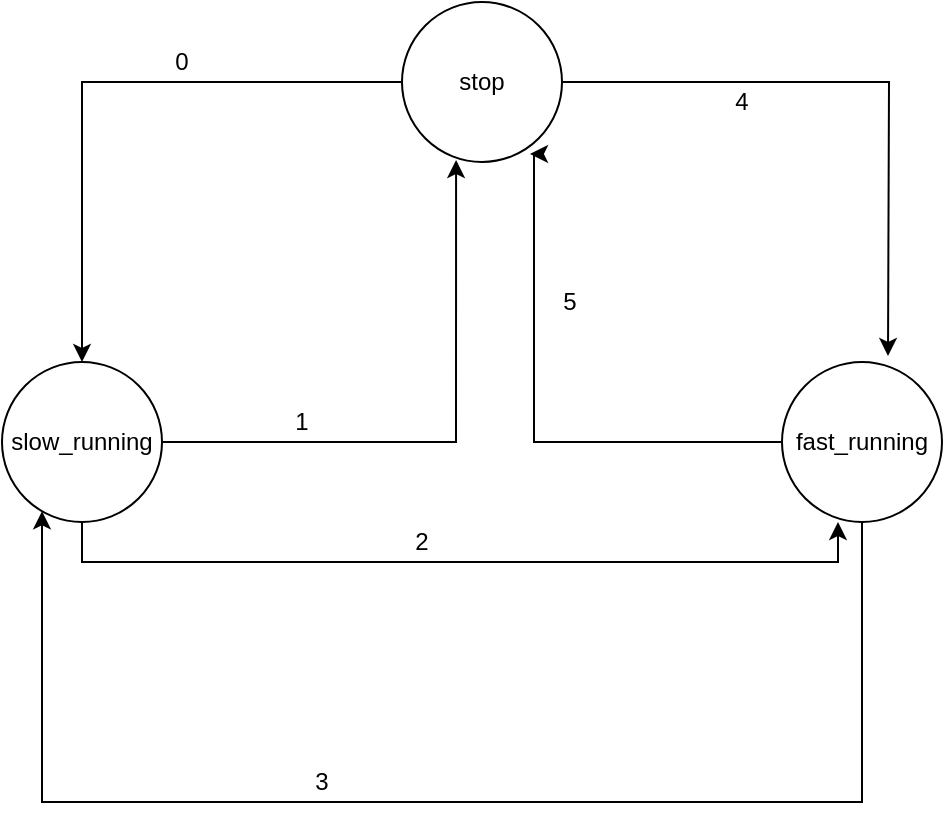 <mxfile version="13.5.1" type="device"><diagram id="29Khi78ZOg6q2kXnrXBg" name="Page-1"><mxGraphModel dx="790" dy="534" grid="1" gridSize="10" guides="1" tooltips="1" connect="1" arrows="1" fold="1" page="1" pageScale="1" pageWidth="827" pageHeight="1169" math="0" shadow="0"><root><mxCell id="0"/><mxCell id="1" parent="0"/><mxCell id="5H58j0ZR8h7ymLT5Q6ic-7" style="edgeStyle=orthogonalEdgeStyle;rounded=0;orthogonalLoop=1;jettySize=auto;html=1;entryX=0.8;entryY=0.95;entryDx=0;entryDy=0;entryPerimeter=0;" edge="1" parent="1" source="5H58j0ZR8h7ymLT5Q6ic-1" target="5H58j0ZR8h7ymLT5Q6ic-3"><mxGeometry relative="1" as="geometry"><Array as="points"><mxPoint x="416" y="290"/><mxPoint x="416" y="146"/></Array></mxGeometry></mxCell><mxCell id="5H58j0ZR8h7ymLT5Q6ic-9" style="edgeStyle=orthogonalEdgeStyle;rounded=0;orthogonalLoop=1;jettySize=auto;html=1;" edge="1" parent="1" source="5H58j0ZR8h7ymLT5Q6ic-1" target="5H58j0ZR8h7ymLT5Q6ic-2"><mxGeometry relative="1" as="geometry"><Array as="points"><mxPoint x="580" y="470"/><mxPoint x="170" y="470"/></Array></mxGeometry></mxCell><mxCell id="5H58j0ZR8h7ymLT5Q6ic-1" value="fast_running" style="ellipse;whiteSpace=wrap;html=1;aspect=fixed;" vertex="1" parent="1"><mxGeometry x="540" y="250" width="80" height="80" as="geometry"/></mxCell><mxCell id="5H58j0ZR8h7ymLT5Q6ic-6" style="edgeStyle=orthogonalEdgeStyle;rounded=0;orthogonalLoop=1;jettySize=auto;html=1;entryX=0.338;entryY=0.988;entryDx=0;entryDy=0;entryPerimeter=0;" edge="1" parent="1" source="5H58j0ZR8h7ymLT5Q6ic-2" target="5H58j0ZR8h7ymLT5Q6ic-3"><mxGeometry relative="1" as="geometry"/></mxCell><mxCell id="5H58j0ZR8h7ymLT5Q6ic-8" style="edgeStyle=orthogonalEdgeStyle;rounded=0;orthogonalLoop=1;jettySize=auto;html=1;entryX=0.35;entryY=1;entryDx=0;entryDy=0;entryPerimeter=0;" edge="1" parent="1" source="5H58j0ZR8h7ymLT5Q6ic-2" target="5H58j0ZR8h7ymLT5Q6ic-1"><mxGeometry relative="1" as="geometry"><Array as="points"><mxPoint x="190" y="350"/><mxPoint x="568" y="350"/></Array></mxGeometry></mxCell><mxCell id="5H58j0ZR8h7ymLT5Q6ic-2" value="slow_running" style="ellipse;whiteSpace=wrap;html=1;aspect=fixed;" vertex="1" parent="1"><mxGeometry x="150" y="250" width="80" height="80" as="geometry"/></mxCell><mxCell id="5H58j0ZR8h7ymLT5Q6ic-4" style="edgeStyle=orthogonalEdgeStyle;rounded=0;orthogonalLoop=1;jettySize=auto;html=1;" edge="1" parent="1" source="5H58j0ZR8h7ymLT5Q6ic-3" target="5H58j0ZR8h7ymLT5Q6ic-2"><mxGeometry relative="1" as="geometry"/></mxCell><mxCell id="5H58j0ZR8h7ymLT5Q6ic-5" style="edgeStyle=orthogonalEdgeStyle;rounded=0;orthogonalLoop=1;jettySize=auto;html=1;" edge="1" parent="1" source="5H58j0ZR8h7ymLT5Q6ic-3"><mxGeometry relative="1" as="geometry"><mxPoint x="593" y="247" as="targetPoint"/></mxGeometry></mxCell><mxCell id="5H58j0ZR8h7ymLT5Q6ic-3" value="stop" style="ellipse;whiteSpace=wrap;html=1;aspect=fixed;" vertex="1" parent="1"><mxGeometry x="350" y="70" width="80" height="80" as="geometry"/></mxCell><mxCell id="5H58j0ZR8h7ymLT5Q6ic-10" value="0" style="text;html=1;strokeColor=none;fillColor=none;align=center;verticalAlign=middle;whiteSpace=wrap;rounded=0;" vertex="1" parent="1"><mxGeometry x="220" y="90" width="40" height="20" as="geometry"/></mxCell><mxCell id="5H58j0ZR8h7ymLT5Q6ic-11" value="1" style="text;html=1;strokeColor=none;fillColor=none;align=center;verticalAlign=middle;whiteSpace=wrap;rounded=0;" vertex="1" parent="1"><mxGeometry x="280" y="270" width="40" height="20" as="geometry"/></mxCell><mxCell id="5H58j0ZR8h7ymLT5Q6ic-12" value="2" style="text;html=1;strokeColor=none;fillColor=none;align=center;verticalAlign=middle;whiteSpace=wrap;rounded=0;" vertex="1" parent="1"><mxGeometry x="340" y="330" width="40" height="20" as="geometry"/></mxCell><mxCell id="5H58j0ZR8h7ymLT5Q6ic-13" value="3" style="text;html=1;strokeColor=none;fillColor=none;align=center;verticalAlign=middle;whiteSpace=wrap;rounded=0;" vertex="1" parent="1"><mxGeometry x="290" y="450" width="40" height="20" as="geometry"/></mxCell><mxCell id="5H58j0ZR8h7ymLT5Q6ic-14" value="4" style="text;html=1;strokeColor=none;fillColor=none;align=center;verticalAlign=middle;whiteSpace=wrap;rounded=0;" vertex="1" parent="1"><mxGeometry x="500" y="110" width="40" height="20" as="geometry"/></mxCell><mxCell id="5H58j0ZR8h7ymLT5Q6ic-15" value="5" style="text;html=1;strokeColor=none;fillColor=none;align=center;verticalAlign=middle;whiteSpace=wrap;rounded=0;" vertex="1" parent="1"><mxGeometry x="414" y="210" width="40" height="20" as="geometry"/></mxCell></root></mxGraphModel></diagram></mxfile>